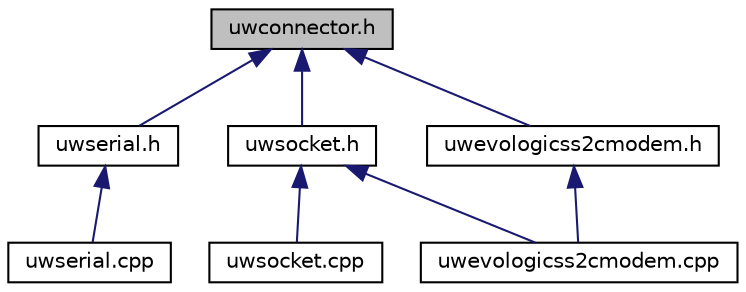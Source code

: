 digraph "uwconnector.h"
{
 // LATEX_PDF_SIZE
  edge [fontname="Helvetica",fontsize="10",labelfontname="Helvetica",labelfontsize="10"];
  node [fontname="Helvetica",fontsize="10",shape=record];
  Node1 [label="uwconnector.h",height=0.2,width=0.4,color="black", fillcolor="grey75", style="filled", fontcolor="black",tooltip="Generic class that provides a method to interface with the devices. Will be specialized for,..."];
  Node1 -> Node2 [dir="back",color="midnightblue",fontsize="10",style="solid",fontname="Helvetica"];
  Node2 [label="uwserial.h",height=0.2,width=0.4,color="black", fillcolor="white", style="filled",URL="$uwserial_8h.html",tooltip="This implements a generic serial connector ."];
  Node2 -> Node3 [dir="back",color="midnightblue",fontsize="10",style="solid",fontname="Helvetica"];
  Node3 [label="uwserial.cpp",height=0.2,width=0.4,color="black", fillcolor="white", style="filled",URL="$uwserial_8cpp.html",tooltip=" "];
  Node1 -> Node4 [dir="back",color="midnightblue",fontsize="10",style="solid",fontname="Helvetica"];
  Node4 [label="uwsocket.h",height=0.2,width=0.4,color="black", fillcolor="white", style="filled",URL="$uwsocket_8h.html",tooltip="Class that implements a connector and, specifically, the socket connector. BSD sockets are used,..."];
  Node4 -> Node5 [dir="back",color="midnightblue",fontsize="10",style="solid",fontname="Helvetica"];
  Node5 [label="uwsocket.cpp",height=0.2,width=0.4,color="black", fillcolor="white", style="filled",URL="$uwsocket_8cpp.html",tooltip=" "];
  Node4 -> Node6 [dir="back",color="midnightblue",fontsize="10",style="solid",fontname="Helvetica"];
  Node6 [label="uwevologicss2cmodem.cpp",height=0.2,width=0.4,color="black", fillcolor="white", style="filled",URL="$uwevologicss2cmodem_8cpp.html",tooltip=" "];
  Node1 -> Node7 [dir="back",color="midnightblue",fontsize="10",style="solid",fontname="Helvetica"];
  Node7 [label="uwevologicss2cmodem.h",height=0.2,width=0.4,color="black", fillcolor="white", style="filled",URL="$uwevologicss2cmodem_8h.html",tooltip="Header of the main class that implements the drivers to manage the EvoLogics S2C line of devices...."];
  Node7 -> Node6 [dir="back",color="midnightblue",fontsize="10",style="solid",fontname="Helvetica"];
}
